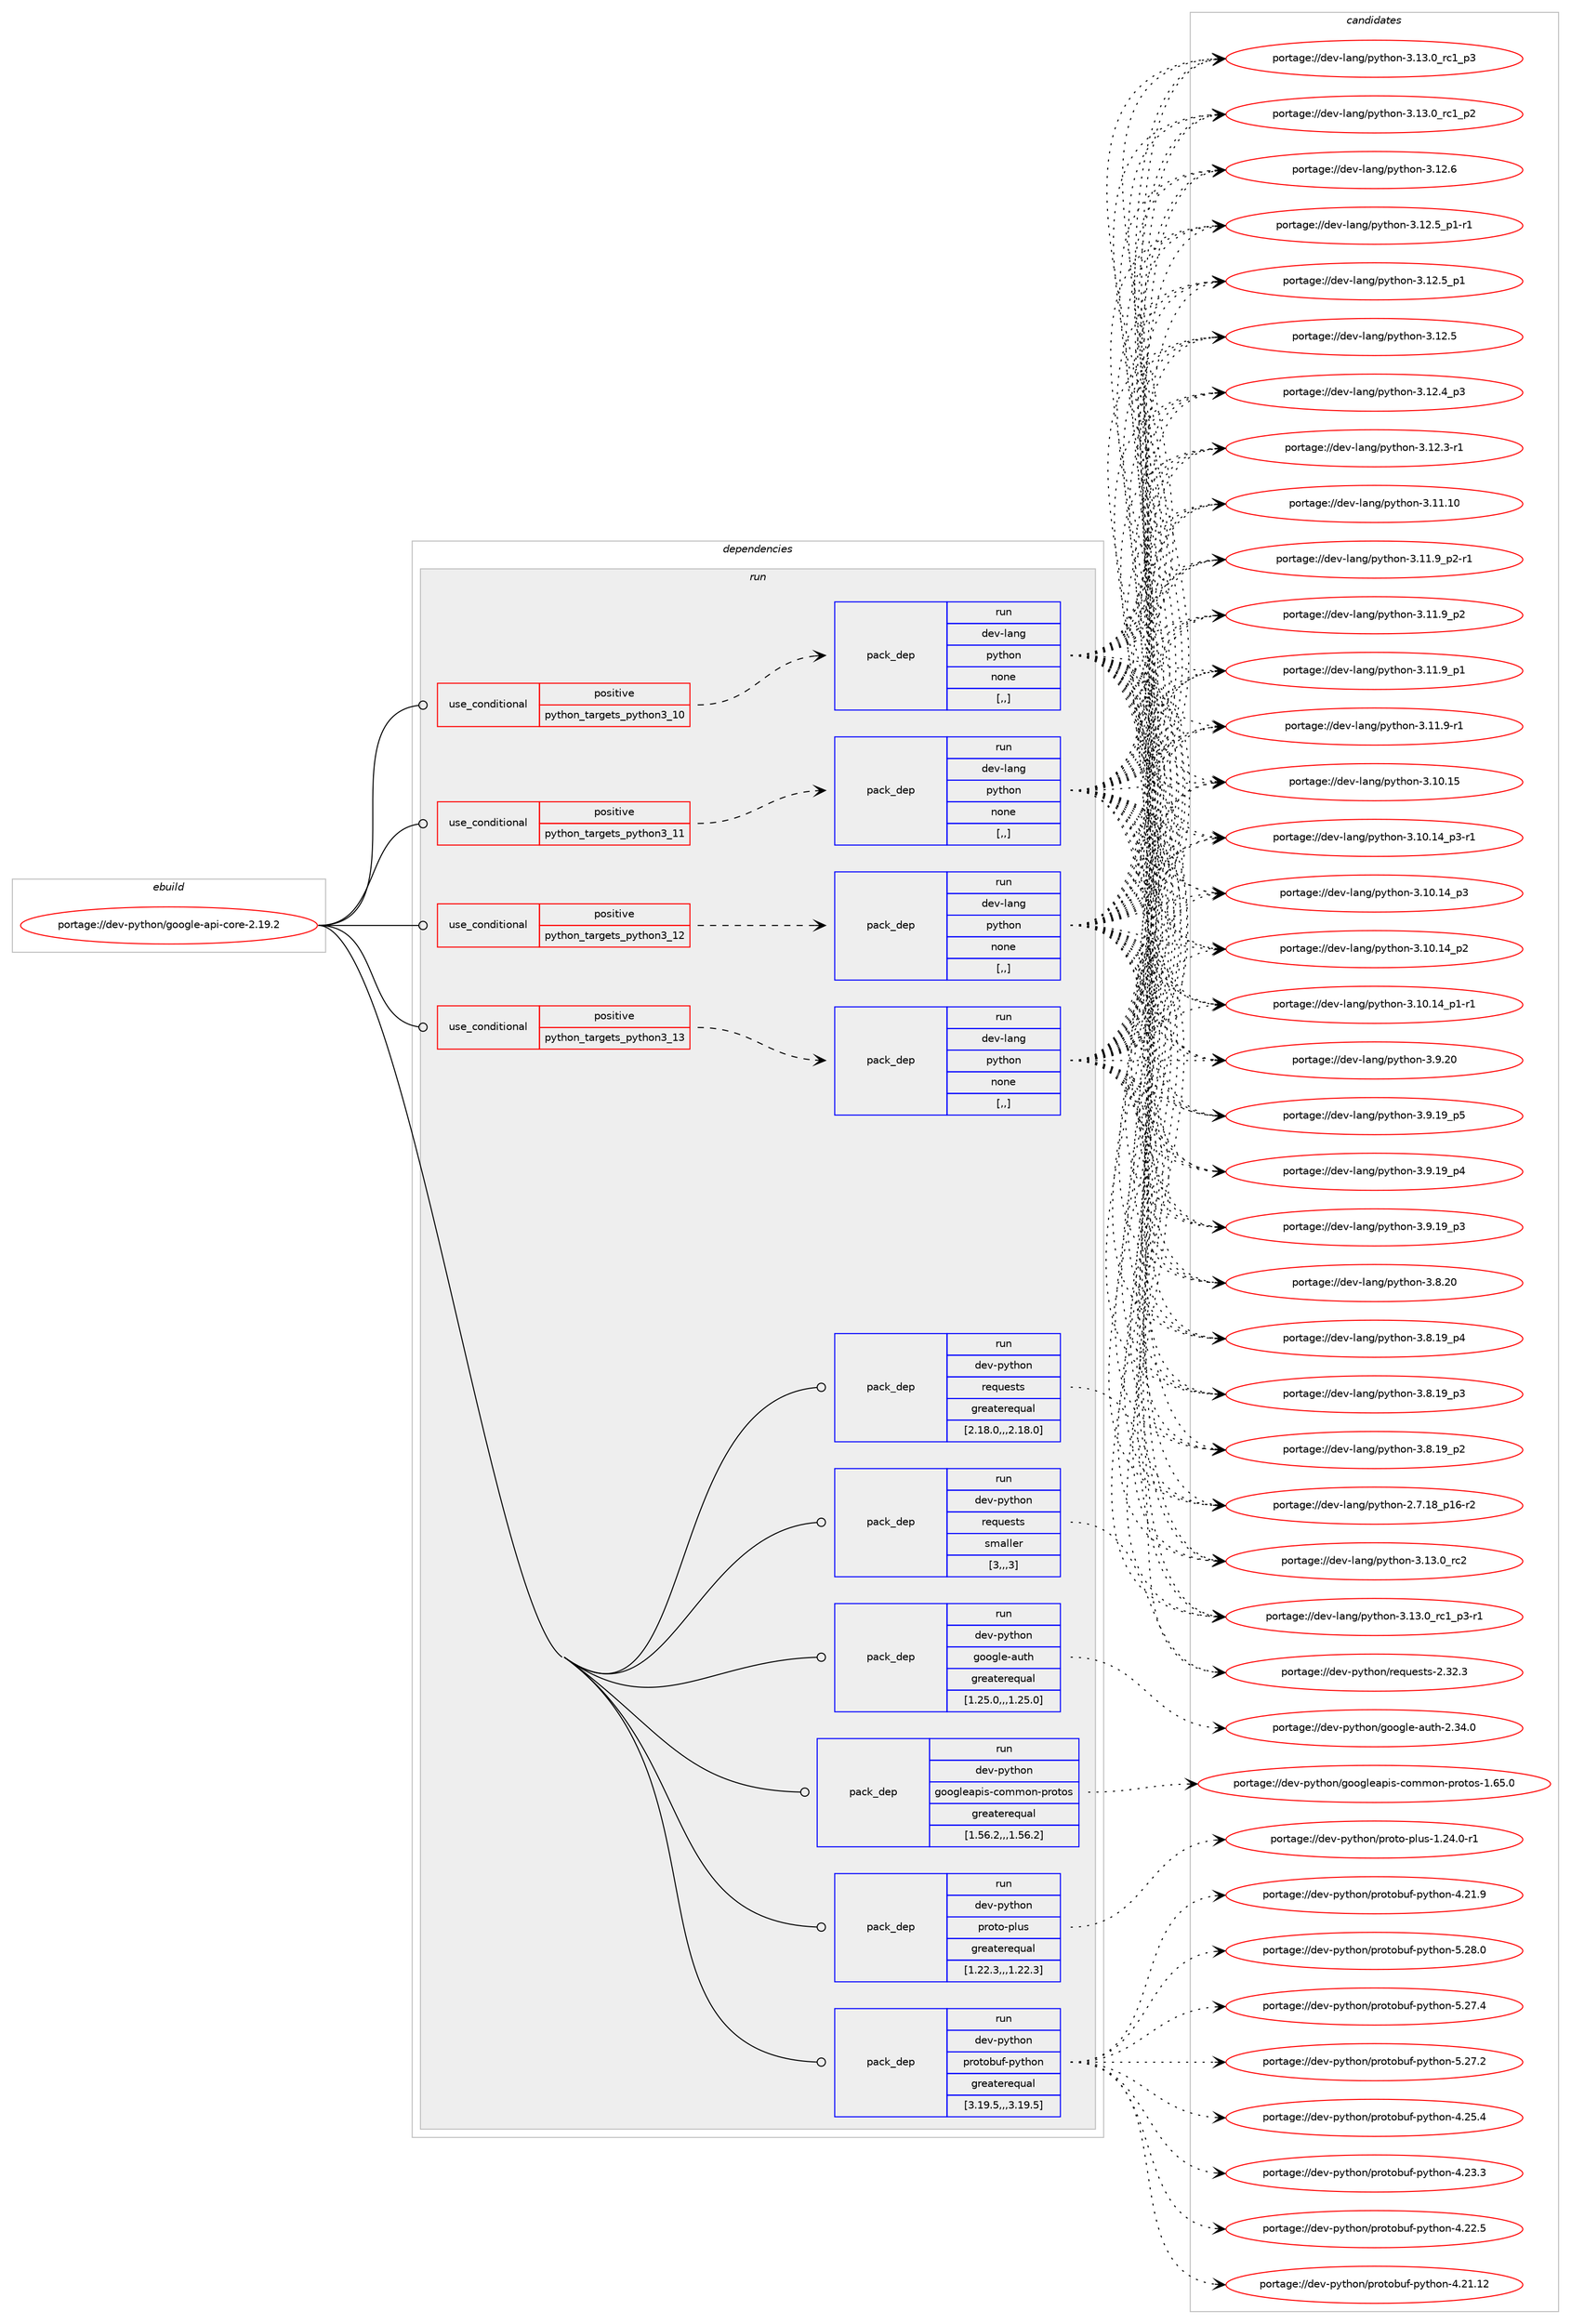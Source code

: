 digraph prolog {

# *************
# Graph options
# *************

newrank=true;
concentrate=true;
compound=true;
graph [rankdir=LR,fontname=Helvetica,fontsize=10,ranksep=1.5];#, ranksep=2.5, nodesep=0.2];
edge  [arrowhead=vee];
node  [fontname=Helvetica,fontsize=10];

# **********
# The ebuild
# **********

subgraph cluster_leftcol {
color=gray;
label=<<i>ebuild</i>>;
id [label="portage://dev-python/google-api-core-2.19.2", color=red, width=4, href="../dev-python/google-api-core-2.19.2.svg"];
}

# ****************
# The dependencies
# ****************

subgraph cluster_midcol {
color=gray;
label=<<i>dependencies</i>>;
subgraph cluster_compile {
fillcolor="#eeeeee";
style=filled;
label=<<i>compile</i>>;
}
subgraph cluster_compileandrun {
fillcolor="#eeeeee";
style=filled;
label=<<i>compile and run</i>>;
}
subgraph cluster_run {
fillcolor="#eeeeee";
style=filled;
label=<<i>run</i>>;
subgraph cond163414 {
dependency641419 [label=<<TABLE BORDER="0" CELLBORDER="1" CELLSPACING="0" CELLPADDING="4"><TR><TD ROWSPAN="3" CELLPADDING="10">use_conditional</TD></TR><TR><TD>positive</TD></TR><TR><TD>python_targets_python3_10</TD></TR></TABLE>>, shape=none, color=red];
subgraph pack473186 {
dependency641420 [label=<<TABLE BORDER="0" CELLBORDER="1" CELLSPACING="0" CELLPADDING="4" WIDTH="220"><TR><TD ROWSPAN="6" CELLPADDING="30">pack_dep</TD></TR><TR><TD WIDTH="110">run</TD></TR><TR><TD>dev-lang</TD></TR><TR><TD>python</TD></TR><TR><TD>none</TD></TR><TR><TD>[,,]</TD></TR></TABLE>>, shape=none, color=blue];
}
dependency641419:e -> dependency641420:w [weight=20,style="dashed",arrowhead="vee"];
}
id:e -> dependency641419:w [weight=20,style="solid",arrowhead="odot"];
subgraph cond163415 {
dependency641421 [label=<<TABLE BORDER="0" CELLBORDER="1" CELLSPACING="0" CELLPADDING="4"><TR><TD ROWSPAN="3" CELLPADDING="10">use_conditional</TD></TR><TR><TD>positive</TD></TR><TR><TD>python_targets_python3_11</TD></TR></TABLE>>, shape=none, color=red];
subgraph pack473187 {
dependency641422 [label=<<TABLE BORDER="0" CELLBORDER="1" CELLSPACING="0" CELLPADDING="4" WIDTH="220"><TR><TD ROWSPAN="6" CELLPADDING="30">pack_dep</TD></TR><TR><TD WIDTH="110">run</TD></TR><TR><TD>dev-lang</TD></TR><TR><TD>python</TD></TR><TR><TD>none</TD></TR><TR><TD>[,,]</TD></TR></TABLE>>, shape=none, color=blue];
}
dependency641421:e -> dependency641422:w [weight=20,style="dashed",arrowhead="vee"];
}
id:e -> dependency641421:w [weight=20,style="solid",arrowhead="odot"];
subgraph cond163416 {
dependency641423 [label=<<TABLE BORDER="0" CELLBORDER="1" CELLSPACING="0" CELLPADDING="4"><TR><TD ROWSPAN="3" CELLPADDING="10">use_conditional</TD></TR><TR><TD>positive</TD></TR><TR><TD>python_targets_python3_12</TD></TR></TABLE>>, shape=none, color=red];
subgraph pack473188 {
dependency641424 [label=<<TABLE BORDER="0" CELLBORDER="1" CELLSPACING="0" CELLPADDING="4" WIDTH="220"><TR><TD ROWSPAN="6" CELLPADDING="30">pack_dep</TD></TR><TR><TD WIDTH="110">run</TD></TR><TR><TD>dev-lang</TD></TR><TR><TD>python</TD></TR><TR><TD>none</TD></TR><TR><TD>[,,]</TD></TR></TABLE>>, shape=none, color=blue];
}
dependency641423:e -> dependency641424:w [weight=20,style="dashed",arrowhead="vee"];
}
id:e -> dependency641423:w [weight=20,style="solid",arrowhead="odot"];
subgraph cond163417 {
dependency641425 [label=<<TABLE BORDER="0" CELLBORDER="1" CELLSPACING="0" CELLPADDING="4"><TR><TD ROWSPAN="3" CELLPADDING="10">use_conditional</TD></TR><TR><TD>positive</TD></TR><TR><TD>python_targets_python3_13</TD></TR></TABLE>>, shape=none, color=red];
subgraph pack473189 {
dependency641426 [label=<<TABLE BORDER="0" CELLBORDER="1" CELLSPACING="0" CELLPADDING="4" WIDTH="220"><TR><TD ROWSPAN="6" CELLPADDING="30">pack_dep</TD></TR><TR><TD WIDTH="110">run</TD></TR><TR><TD>dev-lang</TD></TR><TR><TD>python</TD></TR><TR><TD>none</TD></TR><TR><TD>[,,]</TD></TR></TABLE>>, shape=none, color=blue];
}
dependency641425:e -> dependency641426:w [weight=20,style="dashed",arrowhead="vee"];
}
id:e -> dependency641425:w [weight=20,style="solid",arrowhead="odot"];
subgraph pack473190 {
dependency641427 [label=<<TABLE BORDER="0" CELLBORDER="1" CELLSPACING="0" CELLPADDING="4" WIDTH="220"><TR><TD ROWSPAN="6" CELLPADDING="30">pack_dep</TD></TR><TR><TD WIDTH="110">run</TD></TR><TR><TD>dev-python</TD></TR><TR><TD>google-auth</TD></TR><TR><TD>greaterequal</TD></TR><TR><TD>[1.25.0,,,1.25.0]</TD></TR></TABLE>>, shape=none, color=blue];
}
id:e -> dependency641427:w [weight=20,style="solid",arrowhead="odot"];
subgraph pack473191 {
dependency641428 [label=<<TABLE BORDER="0" CELLBORDER="1" CELLSPACING="0" CELLPADDING="4" WIDTH="220"><TR><TD ROWSPAN="6" CELLPADDING="30">pack_dep</TD></TR><TR><TD WIDTH="110">run</TD></TR><TR><TD>dev-python</TD></TR><TR><TD>googleapis-common-protos</TD></TR><TR><TD>greaterequal</TD></TR><TR><TD>[1.56.2,,,1.56.2]</TD></TR></TABLE>>, shape=none, color=blue];
}
id:e -> dependency641428:w [weight=20,style="solid",arrowhead="odot"];
subgraph pack473192 {
dependency641429 [label=<<TABLE BORDER="0" CELLBORDER="1" CELLSPACING="0" CELLPADDING="4" WIDTH="220"><TR><TD ROWSPAN="6" CELLPADDING="30">pack_dep</TD></TR><TR><TD WIDTH="110">run</TD></TR><TR><TD>dev-python</TD></TR><TR><TD>proto-plus</TD></TR><TR><TD>greaterequal</TD></TR><TR><TD>[1.22.3,,,1.22.3]</TD></TR></TABLE>>, shape=none, color=blue];
}
id:e -> dependency641429:w [weight=20,style="solid",arrowhead="odot"];
subgraph pack473193 {
dependency641430 [label=<<TABLE BORDER="0" CELLBORDER="1" CELLSPACING="0" CELLPADDING="4" WIDTH="220"><TR><TD ROWSPAN="6" CELLPADDING="30">pack_dep</TD></TR><TR><TD WIDTH="110">run</TD></TR><TR><TD>dev-python</TD></TR><TR><TD>protobuf-python</TD></TR><TR><TD>greaterequal</TD></TR><TR><TD>[3.19.5,,,3.19.5]</TD></TR></TABLE>>, shape=none, color=blue];
}
id:e -> dependency641430:w [weight=20,style="solid",arrowhead="odot"];
subgraph pack473194 {
dependency641431 [label=<<TABLE BORDER="0" CELLBORDER="1" CELLSPACING="0" CELLPADDING="4" WIDTH="220"><TR><TD ROWSPAN="6" CELLPADDING="30">pack_dep</TD></TR><TR><TD WIDTH="110">run</TD></TR><TR><TD>dev-python</TD></TR><TR><TD>requests</TD></TR><TR><TD>greaterequal</TD></TR><TR><TD>[2.18.0,,,2.18.0]</TD></TR></TABLE>>, shape=none, color=blue];
}
id:e -> dependency641431:w [weight=20,style="solid",arrowhead="odot"];
subgraph pack473195 {
dependency641432 [label=<<TABLE BORDER="0" CELLBORDER="1" CELLSPACING="0" CELLPADDING="4" WIDTH="220"><TR><TD ROWSPAN="6" CELLPADDING="30">pack_dep</TD></TR><TR><TD WIDTH="110">run</TD></TR><TR><TD>dev-python</TD></TR><TR><TD>requests</TD></TR><TR><TD>smaller</TD></TR><TR><TD>[3,,,3]</TD></TR></TABLE>>, shape=none, color=blue];
}
id:e -> dependency641432:w [weight=20,style="solid",arrowhead="odot"];
}
}

# **************
# The candidates
# **************

subgraph cluster_choices {
rank=same;
color=gray;
label=<<i>candidates</i>>;

subgraph choice473186 {
color=black;
nodesep=1;
choice10010111845108971101034711212111610411111045514649514648951149950 [label="portage://dev-lang/python-3.13.0_rc2", color=red, width=4,href="../dev-lang/python-3.13.0_rc2.svg"];
choice1001011184510897110103471121211161041111104551464951464895114994995112514511449 [label="portage://dev-lang/python-3.13.0_rc1_p3-r1", color=red, width=4,href="../dev-lang/python-3.13.0_rc1_p3-r1.svg"];
choice100101118451089711010347112121116104111110455146495146489511499499511251 [label="portage://dev-lang/python-3.13.0_rc1_p3", color=red, width=4,href="../dev-lang/python-3.13.0_rc1_p3.svg"];
choice100101118451089711010347112121116104111110455146495146489511499499511250 [label="portage://dev-lang/python-3.13.0_rc1_p2", color=red, width=4,href="../dev-lang/python-3.13.0_rc1_p2.svg"];
choice10010111845108971101034711212111610411111045514649504654 [label="portage://dev-lang/python-3.12.6", color=red, width=4,href="../dev-lang/python-3.12.6.svg"];
choice1001011184510897110103471121211161041111104551464950465395112494511449 [label="portage://dev-lang/python-3.12.5_p1-r1", color=red, width=4,href="../dev-lang/python-3.12.5_p1-r1.svg"];
choice100101118451089711010347112121116104111110455146495046539511249 [label="portage://dev-lang/python-3.12.5_p1", color=red, width=4,href="../dev-lang/python-3.12.5_p1.svg"];
choice10010111845108971101034711212111610411111045514649504653 [label="portage://dev-lang/python-3.12.5", color=red, width=4,href="../dev-lang/python-3.12.5.svg"];
choice100101118451089711010347112121116104111110455146495046529511251 [label="portage://dev-lang/python-3.12.4_p3", color=red, width=4,href="../dev-lang/python-3.12.4_p3.svg"];
choice100101118451089711010347112121116104111110455146495046514511449 [label="portage://dev-lang/python-3.12.3-r1", color=red, width=4,href="../dev-lang/python-3.12.3-r1.svg"];
choice1001011184510897110103471121211161041111104551464949464948 [label="portage://dev-lang/python-3.11.10", color=red, width=4,href="../dev-lang/python-3.11.10.svg"];
choice1001011184510897110103471121211161041111104551464949465795112504511449 [label="portage://dev-lang/python-3.11.9_p2-r1", color=red, width=4,href="../dev-lang/python-3.11.9_p2-r1.svg"];
choice100101118451089711010347112121116104111110455146494946579511250 [label="portage://dev-lang/python-3.11.9_p2", color=red, width=4,href="../dev-lang/python-3.11.9_p2.svg"];
choice100101118451089711010347112121116104111110455146494946579511249 [label="portage://dev-lang/python-3.11.9_p1", color=red, width=4,href="../dev-lang/python-3.11.9_p1.svg"];
choice100101118451089711010347112121116104111110455146494946574511449 [label="portage://dev-lang/python-3.11.9-r1", color=red, width=4,href="../dev-lang/python-3.11.9-r1.svg"];
choice1001011184510897110103471121211161041111104551464948464953 [label="portage://dev-lang/python-3.10.15", color=red, width=4,href="../dev-lang/python-3.10.15.svg"];
choice100101118451089711010347112121116104111110455146494846495295112514511449 [label="portage://dev-lang/python-3.10.14_p3-r1", color=red, width=4,href="../dev-lang/python-3.10.14_p3-r1.svg"];
choice10010111845108971101034711212111610411111045514649484649529511251 [label="portage://dev-lang/python-3.10.14_p3", color=red, width=4,href="../dev-lang/python-3.10.14_p3.svg"];
choice10010111845108971101034711212111610411111045514649484649529511250 [label="portage://dev-lang/python-3.10.14_p2", color=red, width=4,href="../dev-lang/python-3.10.14_p2.svg"];
choice100101118451089711010347112121116104111110455146494846495295112494511449 [label="portage://dev-lang/python-3.10.14_p1-r1", color=red, width=4,href="../dev-lang/python-3.10.14_p1-r1.svg"];
choice10010111845108971101034711212111610411111045514657465048 [label="portage://dev-lang/python-3.9.20", color=red, width=4,href="../dev-lang/python-3.9.20.svg"];
choice100101118451089711010347112121116104111110455146574649579511253 [label="portage://dev-lang/python-3.9.19_p5", color=red, width=4,href="../dev-lang/python-3.9.19_p5.svg"];
choice100101118451089711010347112121116104111110455146574649579511252 [label="portage://dev-lang/python-3.9.19_p4", color=red, width=4,href="../dev-lang/python-3.9.19_p4.svg"];
choice100101118451089711010347112121116104111110455146574649579511251 [label="portage://dev-lang/python-3.9.19_p3", color=red, width=4,href="../dev-lang/python-3.9.19_p3.svg"];
choice10010111845108971101034711212111610411111045514656465048 [label="portage://dev-lang/python-3.8.20", color=red, width=4,href="../dev-lang/python-3.8.20.svg"];
choice100101118451089711010347112121116104111110455146564649579511252 [label="portage://dev-lang/python-3.8.19_p4", color=red, width=4,href="../dev-lang/python-3.8.19_p4.svg"];
choice100101118451089711010347112121116104111110455146564649579511251 [label="portage://dev-lang/python-3.8.19_p3", color=red, width=4,href="../dev-lang/python-3.8.19_p3.svg"];
choice100101118451089711010347112121116104111110455146564649579511250 [label="portage://dev-lang/python-3.8.19_p2", color=red, width=4,href="../dev-lang/python-3.8.19_p2.svg"];
choice100101118451089711010347112121116104111110455046554649569511249544511450 [label="portage://dev-lang/python-2.7.18_p16-r2", color=red, width=4,href="../dev-lang/python-2.7.18_p16-r2.svg"];
dependency641420:e -> choice10010111845108971101034711212111610411111045514649514648951149950:w [style=dotted,weight="100"];
dependency641420:e -> choice1001011184510897110103471121211161041111104551464951464895114994995112514511449:w [style=dotted,weight="100"];
dependency641420:e -> choice100101118451089711010347112121116104111110455146495146489511499499511251:w [style=dotted,weight="100"];
dependency641420:e -> choice100101118451089711010347112121116104111110455146495146489511499499511250:w [style=dotted,weight="100"];
dependency641420:e -> choice10010111845108971101034711212111610411111045514649504654:w [style=dotted,weight="100"];
dependency641420:e -> choice1001011184510897110103471121211161041111104551464950465395112494511449:w [style=dotted,weight="100"];
dependency641420:e -> choice100101118451089711010347112121116104111110455146495046539511249:w [style=dotted,weight="100"];
dependency641420:e -> choice10010111845108971101034711212111610411111045514649504653:w [style=dotted,weight="100"];
dependency641420:e -> choice100101118451089711010347112121116104111110455146495046529511251:w [style=dotted,weight="100"];
dependency641420:e -> choice100101118451089711010347112121116104111110455146495046514511449:w [style=dotted,weight="100"];
dependency641420:e -> choice1001011184510897110103471121211161041111104551464949464948:w [style=dotted,weight="100"];
dependency641420:e -> choice1001011184510897110103471121211161041111104551464949465795112504511449:w [style=dotted,weight="100"];
dependency641420:e -> choice100101118451089711010347112121116104111110455146494946579511250:w [style=dotted,weight="100"];
dependency641420:e -> choice100101118451089711010347112121116104111110455146494946579511249:w [style=dotted,weight="100"];
dependency641420:e -> choice100101118451089711010347112121116104111110455146494946574511449:w [style=dotted,weight="100"];
dependency641420:e -> choice1001011184510897110103471121211161041111104551464948464953:w [style=dotted,weight="100"];
dependency641420:e -> choice100101118451089711010347112121116104111110455146494846495295112514511449:w [style=dotted,weight="100"];
dependency641420:e -> choice10010111845108971101034711212111610411111045514649484649529511251:w [style=dotted,weight="100"];
dependency641420:e -> choice10010111845108971101034711212111610411111045514649484649529511250:w [style=dotted,weight="100"];
dependency641420:e -> choice100101118451089711010347112121116104111110455146494846495295112494511449:w [style=dotted,weight="100"];
dependency641420:e -> choice10010111845108971101034711212111610411111045514657465048:w [style=dotted,weight="100"];
dependency641420:e -> choice100101118451089711010347112121116104111110455146574649579511253:w [style=dotted,weight="100"];
dependency641420:e -> choice100101118451089711010347112121116104111110455146574649579511252:w [style=dotted,weight="100"];
dependency641420:e -> choice100101118451089711010347112121116104111110455146574649579511251:w [style=dotted,weight="100"];
dependency641420:e -> choice10010111845108971101034711212111610411111045514656465048:w [style=dotted,weight="100"];
dependency641420:e -> choice100101118451089711010347112121116104111110455146564649579511252:w [style=dotted,weight="100"];
dependency641420:e -> choice100101118451089711010347112121116104111110455146564649579511251:w [style=dotted,weight="100"];
dependency641420:e -> choice100101118451089711010347112121116104111110455146564649579511250:w [style=dotted,weight="100"];
dependency641420:e -> choice100101118451089711010347112121116104111110455046554649569511249544511450:w [style=dotted,weight="100"];
}
subgraph choice473187 {
color=black;
nodesep=1;
choice10010111845108971101034711212111610411111045514649514648951149950 [label="portage://dev-lang/python-3.13.0_rc2", color=red, width=4,href="../dev-lang/python-3.13.0_rc2.svg"];
choice1001011184510897110103471121211161041111104551464951464895114994995112514511449 [label="portage://dev-lang/python-3.13.0_rc1_p3-r1", color=red, width=4,href="../dev-lang/python-3.13.0_rc1_p3-r1.svg"];
choice100101118451089711010347112121116104111110455146495146489511499499511251 [label="portage://dev-lang/python-3.13.0_rc1_p3", color=red, width=4,href="../dev-lang/python-3.13.0_rc1_p3.svg"];
choice100101118451089711010347112121116104111110455146495146489511499499511250 [label="portage://dev-lang/python-3.13.0_rc1_p2", color=red, width=4,href="../dev-lang/python-3.13.0_rc1_p2.svg"];
choice10010111845108971101034711212111610411111045514649504654 [label="portage://dev-lang/python-3.12.6", color=red, width=4,href="../dev-lang/python-3.12.6.svg"];
choice1001011184510897110103471121211161041111104551464950465395112494511449 [label="portage://dev-lang/python-3.12.5_p1-r1", color=red, width=4,href="../dev-lang/python-3.12.5_p1-r1.svg"];
choice100101118451089711010347112121116104111110455146495046539511249 [label="portage://dev-lang/python-3.12.5_p1", color=red, width=4,href="../dev-lang/python-3.12.5_p1.svg"];
choice10010111845108971101034711212111610411111045514649504653 [label="portage://dev-lang/python-3.12.5", color=red, width=4,href="../dev-lang/python-3.12.5.svg"];
choice100101118451089711010347112121116104111110455146495046529511251 [label="portage://dev-lang/python-3.12.4_p3", color=red, width=4,href="../dev-lang/python-3.12.4_p3.svg"];
choice100101118451089711010347112121116104111110455146495046514511449 [label="portage://dev-lang/python-3.12.3-r1", color=red, width=4,href="../dev-lang/python-3.12.3-r1.svg"];
choice1001011184510897110103471121211161041111104551464949464948 [label="portage://dev-lang/python-3.11.10", color=red, width=4,href="../dev-lang/python-3.11.10.svg"];
choice1001011184510897110103471121211161041111104551464949465795112504511449 [label="portage://dev-lang/python-3.11.9_p2-r1", color=red, width=4,href="../dev-lang/python-3.11.9_p2-r1.svg"];
choice100101118451089711010347112121116104111110455146494946579511250 [label="portage://dev-lang/python-3.11.9_p2", color=red, width=4,href="../dev-lang/python-3.11.9_p2.svg"];
choice100101118451089711010347112121116104111110455146494946579511249 [label="portage://dev-lang/python-3.11.9_p1", color=red, width=4,href="../dev-lang/python-3.11.9_p1.svg"];
choice100101118451089711010347112121116104111110455146494946574511449 [label="portage://dev-lang/python-3.11.9-r1", color=red, width=4,href="../dev-lang/python-3.11.9-r1.svg"];
choice1001011184510897110103471121211161041111104551464948464953 [label="portage://dev-lang/python-3.10.15", color=red, width=4,href="../dev-lang/python-3.10.15.svg"];
choice100101118451089711010347112121116104111110455146494846495295112514511449 [label="portage://dev-lang/python-3.10.14_p3-r1", color=red, width=4,href="../dev-lang/python-3.10.14_p3-r1.svg"];
choice10010111845108971101034711212111610411111045514649484649529511251 [label="portage://dev-lang/python-3.10.14_p3", color=red, width=4,href="../dev-lang/python-3.10.14_p3.svg"];
choice10010111845108971101034711212111610411111045514649484649529511250 [label="portage://dev-lang/python-3.10.14_p2", color=red, width=4,href="../dev-lang/python-3.10.14_p2.svg"];
choice100101118451089711010347112121116104111110455146494846495295112494511449 [label="portage://dev-lang/python-3.10.14_p1-r1", color=red, width=4,href="../dev-lang/python-3.10.14_p1-r1.svg"];
choice10010111845108971101034711212111610411111045514657465048 [label="portage://dev-lang/python-3.9.20", color=red, width=4,href="../dev-lang/python-3.9.20.svg"];
choice100101118451089711010347112121116104111110455146574649579511253 [label="portage://dev-lang/python-3.9.19_p5", color=red, width=4,href="../dev-lang/python-3.9.19_p5.svg"];
choice100101118451089711010347112121116104111110455146574649579511252 [label="portage://dev-lang/python-3.9.19_p4", color=red, width=4,href="../dev-lang/python-3.9.19_p4.svg"];
choice100101118451089711010347112121116104111110455146574649579511251 [label="portage://dev-lang/python-3.9.19_p3", color=red, width=4,href="../dev-lang/python-3.9.19_p3.svg"];
choice10010111845108971101034711212111610411111045514656465048 [label="portage://dev-lang/python-3.8.20", color=red, width=4,href="../dev-lang/python-3.8.20.svg"];
choice100101118451089711010347112121116104111110455146564649579511252 [label="portage://dev-lang/python-3.8.19_p4", color=red, width=4,href="../dev-lang/python-3.8.19_p4.svg"];
choice100101118451089711010347112121116104111110455146564649579511251 [label="portage://dev-lang/python-3.8.19_p3", color=red, width=4,href="../dev-lang/python-3.8.19_p3.svg"];
choice100101118451089711010347112121116104111110455146564649579511250 [label="portage://dev-lang/python-3.8.19_p2", color=red, width=4,href="../dev-lang/python-3.8.19_p2.svg"];
choice100101118451089711010347112121116104111110455046554649569511249544511450 [label="portage://dev-lang/python-2.7.18_p16-r2", color=red, width=4,href="../dev-lang/python-2.7.18_p16-r2.svg"];
dependency641422:e -> choice10010111845108971101034711212111610411111045514649514648951149950:w [style=dotted,weight="100"];
dependency641422:e -> choice1001011184510897110103471121211161041111104551464951464895114994995112514511449:w [style=dotted,weight="100"];
dependency641422:e -> choice100101118451089711010347112121116104111110455146495146489511499499511251:w [style=dotted,weight="100"];
dependency641422:e -> choice100101118451089711010347112121116104111110455146495146489511499499511250:w [style=dotted,weight="100"];
dependency641422:e -> choice10010111845108971101034711212111610411111045514649504654:w [style=dotted,weight="100"];
dependency641422:e -> choice1001011184510897110103471121211161041111104551464950465395112494511449:w [style=dotted,weight="100"];
dependency641422:e -> choice100101118451089711010347112121116104111110455146495046539511249:w [style=dotted,weight="100"];
dependency641422:e -> choice10010111845108971101034711212111610411111045514649504653:w [style=dotted,weight="100"];
dependency641422:e -> choice100101118451089711010347112121116104111110455146495046529511251:w [style=dotted,weight="100"];
dependency641422:e -> choice100101118451089711010347112121116104111110455146495046514511449:w [style=dotted,weight="100"];
dependency641422:e -> choice1001011184510897110103471121211161041111104551464949464948:w [style=dotted,weight="100"];
dependency641422:e -> choice1001011184510897110103471121211161041111104551464949465795112504511449:w [style=dotted,weight="100"];
dependency641422:e -> choice100101118451089711010347112121116104111110455146494946579511250:w [style=dotted,weight="100"];
dependency641422:e -> choice100101118451089711010347112121116104111110455146494946579511249:w [style=dotted,weight="100"];
dependency641422:e -> choice100101118451089711010347112121116104111110455146494946574511449:w [style=dotted,weight="100"];
dependency641422:e -> choice1001011184510897110103471121211161041111104551464948464953:w [style=dotted,weight="100"];
dependency641422:e -> choice100101118451089711010347112121116104111110455146494846495295112514511449:w [style=dotted,weight="100"];
dependency641422:e -> choice10010111845108971101034711212111610411111045514649484649529511251:w [style=dotted,weight="100"];
dependency641422:e -> choice10010111845108971101034711212111610411111045514649484649529511250:w [style=dotted,weight="100"];
dependency641422:e -> choice100101118451089711010347112121116104111110455146494846495295112494511449:w [style=dotted,weight="100"];
dependency641422:e -> choice10010111845108971101034711212111610411111045514657465048:w [style=dotted,weight="100"];
dependency641422:e -> choice100101118451089711010347112121116104111110455146574649579511253:w [style=dotted,weight="100"];
dependency641422:e -> choice100101118451089711010347112121116104111110455146574649579511252:w [style=dotted,weight="100"];
dependency641422:e -> choice100101118451089711010347112121116104111110455146574649579511251:w [style=dotted,weight="100"];
dependency641422:e -> choice10010111845108971101034711212111610411111045514656465048:w [style=dotted,weight="100"];
dependency641422:e -> choice100101118451089711010347112121116104111110455146564649579511252:w [style=dotted,weight="100"];
dependency641422:e -> choice100101118451089711010347112121116104111110455146564649579511251:w [style=dotted,weight="100"];
dependency641422:e -> choice100101118451089711010347112121116104111110455146564649579511250:w [style=dotted,weight="100"];
dependency641422:e -> choice100101118451089711010347112121116104111110455046554649569511249544511450:w [style=dotted,weight="100"];
}
subgraph choice473188 {
color=black;
nodesep=1;
choice10010111845108971101034711212111610411111045514649514648951149950 [label="portage://dev-lang/python-3.13.0_rc2", color=red, width=4,href="../dev-lang/python-3.13.0_rc2.svg"];
choice1001011184510897110103471121211161041111104551464951464895114994995112514511449 [label="portage://dev-lang/python-3.13.0_rc1_p3-r1", color=red, width=4,href="../dev-lang/python-3.13.0_rc1_p3-r1.svg"];
choice100101118451089711010347112121116104111110455146495146489511499499511251 [label="portage://dev-lang/python-3.13.0_rc1_p3", color=red, width=4,href="../dev-lang/python-3.13.0_rc1_p3.svg"];
choice100101118451089711010347112121116104111110455146495146489511499499511250 [label="portage://dev-lang/python-3.13.0_rc1_p2", color=red, width=4,href="../dev-lang/python-3.13.0_rc1_p2.svg"];
choice10010111845108971101034711212111610411111045514649504654 [label="portage://dev-lang/python-3.12.6", color=red, width=4,href="../dev-lang/python-3.12.6.svg"];
choice1001011184510897110103471121211161041111104551464950465395112494511449 [label="portage://dev-lang/python-3.12.5_p1-r1", color=red, width=4,href="../dev-lang/python-3.12.5_p1-r1.svg"];
choice100101118451089711010347112121116104111110455146495046539511249 [label="portage://dev-lang/python-3.12.5_p1", color=red, width=4,href="../dev-lang/python-3.12.5_p1.svg"];
choice10010111845108971101034711212111610411111045514649504653 [label="portage://dev-lang/python-3.12.5", color=red, width=4,href="../dev-lang/python-3.12.5.svg"];
choice100101118451089711010347112121116104111110455146495046529511251 [label="portage://dev-lang/python-3.12.4_p3", color=red, width=4,href="../dev-lang/python-3.12.4_p3.svg"];
choice100101118451089711010347112121116104111110455146495046514511449 [label="portage://dev-lang/python-3.12.3-r1", color=red, width=4,href="../dev-lang/python-3.12.3-r1.svg"];
choice1001011184510897110103471121211161041111104551464949464948 [label="portage://dev-lang/python-3.11.10", color=red, width=4,href="../dev-lang/python-3.11.10.svg"];
choice1001011184510897110103471121211161041111104551464949465795112504511449 [label="portage://dev-lang/python-3.11.9_p2-r1", color=red, width=4,href="../dev-lang/python-3.11.9_p2-r1.svg"];
choice100101118451089711010347112121116104111110455146494946579511250 [label="portage://dev-lang/python-3.11.9_p2", color=red, width=4,href="../dev-lang/python-3.11.9_p2.svg"];
choice100101118451089711010347112121116104111110455146494946579511249 [label="portage://dev-lang/python-3.11.9_p1", color=red, width=4,href="../dev-lang/python-3.11.9_p1.svg"];
choice100101118451089711010347112121116104111110455146494946574511449 [label="portage://dev-lang/python-3.11.9-r1", color=red, width=4,href="../dev-lang/python-3.11.9-r1.svg"];
choice1001011184510897110103471121211161041111104551464948464953 [label="portage://dev-lang/python-3.10.15", color=red, width=4,href="../dev-lang/python-3.10.15.svg"];
choice100101118451089711010347112121116104111110455146494846495295112514511449 [label="portage://dev-lang/python-3.10.14_p3-r1", color=red, width=4,href="../dev-lang/python-3.10.14_p3-r1.svg"];
choice10010111845108971101034711212111610411111045514649484649529511251 [label="portage://dev-lang/python-3.10.14_p3", color=red, width=4,href="../dev-lang/python-3.10.14_p3.svg"];
choice10010111845108971101034711212111610411111045514649484649529511250 [label="portage://dev-lang/python-3.10.14_p2", color=red, width=4,href="../dev-lang/python-3.10.14_p2.svg"];
choice100101118451089711010347112121116104111110455146494846495295112494511449 [label="portage://dev-lang/python-3.10.14_p1-r1", color=red, width=4,href="../dev-lang/python-3.10.14_p1-r1.svg"];
choice10010111845108971101034711212111610411111045514657465048 [label="portage://dev-lang/python-3.9.20", color=red, width=4,href="../dev-lang/python-3.9.20.svg"];
choice100101118451089711010347112121116104111110455146574649579511253 [label="portage://dev-lang/python-3.9.19_p5", color=red, width=4,href="../dev-lang/python-3.9.19_p5.svg"];
choice100101118451089711010347112121116104111110455146574649579511252 [label="portage://dev-lang/python-3.9.19_p4", color=red, width=4,href="../dev-lang/python-3.9.19_p4.svg"];
choice100101118451089711010347112121116104111110455146574649579511251 [label="portage://dev-lang/python-3.9.19_p3", color=red, width=4,href="../dev-lang/python-3.9.19_p3.svg"];
choice10010111845108971101034711212111610411111045514656465048 [label="portage://dev-lang/python-3.8.20", color=red, width=4,href="../dev-lang/python-3.8.20.svg"];
choice100101118451089711010347112121116104111110455146564649579511252 [label="portage://dev-lang/python-3.8.19_p4", color=red, width=4,href="../dev-lang/python-3.8.19_p4.svg"];
choice100101118451089711010347112121116104111110455146564649579511251 [label="portage://dev-lang/python-3.8.19_p3", color=red, width=4,href="../dev-lang/python-3.8.19_p3.svg"];
choice100101118451089711010347112121116104111110455146564649579511250 [label="portage://dev-lang/python-3.8.19_p2", color=red, width=4,href="../dev-lang/python-3.8.19_p2.svg"];
choice100101118451089711010347112121116104111110455046554649569511249544511450 [label="portage://dev-lang/python-2.7.18_p16-r2", color=red, width=4,href="../dev-lang/python-2.7.18_p16-r2.svg"];
dependency641424:e -> choice10010111845108971101034711212111610411111045514649514648951149950:w [style=dotted,weight="100"];
dependency641424:e -> choice1001011184510897110103471121211161041111104551464951464895114994995112514511449:w [style=dotted,weight="100"];
dependency641424:e -> choice100101118451089711010347112121116104111110455146495146489511499499511251:w [style=dotted,weight="100"];
dependency641424:e -> choice100101118451089711010347112121116104111110455146495146489511499499511250:w [style=dotted,weight="100"];
dependency641424:e -> choice10010111845108971101034711212111610411111045514649504654:w [style=dotted,weight="100"];
dependency641424:e -> choice1001011184510897110103471121211161041111104551464950465395112494511449:w [style=dotted,weight="100"];
dependency641424:e -> choice100101118451089711010347112121116104111110455146495046539511249:w [style=dotted,weight="100"];
dependency641424:e -> choice10010111845108971101034711212111610411111045514649504653:w [style=dotted,weight="100"];
dependency641424:e -> choice100101118451089711010347112121116104111110455146495046529511251:w [style=dotted,weight="100"];
dependency641424:e -> choice100101118451089711010347112121116104111110455146495046514511449:w [style=dotted,weight="100"];
dependency641424:e -> choice1001011184510897110103471121211161041111104551464949464948:w [style=dotted,weight="100"];
dependency641424:e -> choice1001011184510897110103471121211161041111104551464949465795112504511449:w [style=dotted,weight="100"];
dependency641424:e -> choice100101118451089711010347112121116104111110455146494946579511250:w [style=dotted,weight="100"];
dependency641424:e -> choice100101118451089711010347112121116104111110455146494946579511249:w [style=dotted,weight="100"];
dependency641424:e -> choice100101118451089711010347112121116104111110455146494946574511449:w [style=dotted,weight="100"];
dependency641424:e -> choice1001011184510897110103471121211161041111104551464948464953:w [style=dotted,weight="100"];
dependency641424:e -> choice100101118451089711010347112121116104111110455146494846495295112514511449:w [style=dotted,weight="100"];
dependency641424:e -> choice10010111845108971101034711212111610411111045514649484649529511251:w [style=dotted,weight="100"];
dependency641424:e -> choice10010111845108971101034711212111610411111045514649484649529511250:w [style=dotted,weight="100"];
dependency641424:e -> choice100101118451089711010347112121116104111110455146494846495295112494511449:w [style=dotted,weight="100"];
dependency641424:e -> choice10010111845108971101034711212111610411111045514657465048:w [style=dotted,weight="100"];
dependency641424:e -> choice100101118451089711010347112121116104111110455146574649579511253:w [style=dotted,weight="100"];
dependency641424:e -> choice100101118451089711010347112121116104111110455146574649579511252:w [style=dotted,weight="100"];
dependency641424:e -> choice100101118451089711010347112121116104111110455146574649579511251:w [style=dotted,weight="100"];
dependency641424:e -> choice10010111845108971101034711212111610411111045514656465048:w [style=dotted,weight="100"];
dependency641424:e -> choice100101118451089711010347112121116104111110455146564649579511252:w [style=dotted,weight="100"];
dependency641424:e -> choice100101118451089711010347112121116104111110455146564649579511251:w [style=dotted,weight="100"];
dependency641424:e -> choice100101118451089711010347112121116104111110455146564649579511250:w [style=dotted,weight="100"];
dependency641424:e -> choice100101118451089711010347112121116104111110455046554649569511249544511450:w [style=dotted,weight="100"];
}
subgraph choice473189 {
color=black;
nodesep=1;
choice10010111845108971101034711212111610411111045514649514648951149950 [label="portage://dev-lang/python-3.13.0_rc2", color=red, width=4,href="../dev-lang/python-3.13.0_rc2.svg"];
choice1001011184510897110103471121211161041111104551464951464895114994995112514511449 [label="portage://dev-lang/python-3.13.0_rc1_p3-r1", color=red, width=4,href="../dev-lang/python-3.13.0_rc1_p3-r1.svg"];
choice100101118451089711010347112121116104111110455146495146489511499499511251 [label="portage://dev-lang/python-3.13.0_rc1_p3", color=red, width=4,href="../dev-lang/python-3.13.0_rc1_p3.svg"];
choice100101118451089711010347112121116104111110455146495146489511499499511250 [label="portage://dev-lang/python-3.13.0_rc1_p2", color=red, width=4,href="../dev-lang/python-3.13.0_rc1_p2.svg"];
choice10010111845108971101034711212111610411111045514649504654 [label="portage://dev-lang/python-3.12.6", color=red, width=4,href="../dev-lang/python-3.12.6.svg"];
choice1001011184510897110103471121211161041111104551464950465395112494511449 [label="portage://dev-lang/python-3.12.5_p1-r1", color=red, width=4,href="../dev-lang/python-3.12.5_p1-r1.svg"];
choice100101118451089711010347112121116104111110455146495046539511249 [label="portage://dev-lang/python-3.12.5_p1", color=red, width=4,href="../dev-lang/python-3.12.5_p1.svg"];
choice10010111845108971101034711212111610411111045514649504653 [label="portage://dev-lang/python-3.12.5", color=red, width=4,href="../dev-lang/python-3.12.5.svg"];
choice100101118451089711010347112121116104111110455146495046529511251 [label="portage://dev-lang/python-3.12.4_p3", color=red, width=4,href="../dev-lang/python-3.12.4_p3.svg"];
choice100101118451089711010347112121116104111110455146495046514511449 [label="portage://dev-lang/python-3.12.3-r1", color=red, width=4,href="../dev-lang/python-3.12.3-r1.svg"];
choice1001011184510897110103471121211161041111104551464949464948 [label="portage://dev-lang/python-3.11.10", color=red, width=4,href="../dev-lang/python-3.11.10.svg"];
choice1001011184510897110103471121211161041111104551464949465795112504511449 [label="portage://dev-lang/python-3.11.9_p2-r1", color=red, width=4,href="../dev-lang/python-3.11.9_p2-r1.svg"];
choice100101118451089711010347112121116104111110455146494946579511250 [label="portage://dev-lang/python-3.11.9_p2", color=red, width=4,href="../dev-lang/python-3.11.9_p2.svg"];
choice100101118451089711010347112121116104111110455146494946579511249 [label="portage://dev-lang/python-3.11.9_p1", color=red, width=4,href="../dev-lang/python-3.11.9_p1.svg"];
choice100101118451089711010347112121116104111110455146494946574511449 [label="portage://dev-lang/python-3.11.9-r1", color=red, width=4,href="../dev-lang/python-3.11.9-r1.svg"];
choice1001011184510897110103471121211161041111104551464948464953 [label="portage://dev-lang/python-3.10.15", color=red, width=4,href="../dev-lang/python-3.10.15.svg"];
choice100101118451089711010347112121116104111110455146494846495295112514511449 [label="portage://dev-lang/python-3.10.14_p3-r1", color=red, width=4,href="../dev-lang/python-3.10.14_p3-r1.svg"];
choice10010111845108971101034711212111610411111045514649484649529511251 [label="portage://dev-lang/python-3.10.14_p3", color=red, width=4,href="../dev-lang/python-3.10.14_p3.svg"];
choice10010111845108971101034711212111610411111045514649484649529511250 [label="portage://dev-lang/python-3.10.14_p2", color=red, width=4,href="../dev-lang/python-3.10.14_p2.svg"];
choice100101118451089711010347112121116104111110455146494846495295112494511449 [label="portage://dev-lang/python-3.10.14_p1-r1", color=red, width=4,href="../dev-lang/python-3.10.14_p1-r1.svg"];
choice10010111845108971101034711212111610411111045514657465048 [label="portage://dev-lang/python-3.9.20", color=red, width=4,href="../dev-lang/python-3.9.20.svg"];
choice100101118451089711010347112121116104111110455146574649579511253 [label="portage://dev-lang/python-3.9.19_p5", color=red, width=4,href="../dev-lang/python-3.9.19_p5.svg"];
choice100101118451089711010347112121116104111110455146574649579511252 [label="portage://dev-lang/python-3.9.19_p4", color=red, width=4,href="../dev-lang/python-3.9.19_p4.svg"];
choice100101118451089711010347112121116104111110455146574649579511251 [label="portage://dev-lang/python-3.9.19_p3", color=red, width=4,href="../dev-lang/python-3.9.19_p3.svg"];
choice10010111845108971101034711212111610411111045514656465048 [label="portage://dev-lang/python-3.8.20", color=red, width=4,href="../dev-lang/python-3.8.20.svg"];
choice100101118451089711010347112121116104111110455146564649579511252 [label="portage://dev-lang/python-3.8.19_p4", color=red, width=4,href="../dev-lang/python-3.8.19_p4.svg"];
choice100101118451089711010347112121116104111110455146564649579511251 [label="portage://dev-lang/python-3.8.19_p3", color=red, width=4,href="../dev-lang/python-3.8.19_p3.svg"];
choice100101118451089711010347112121116104111110455146564649579511250 [label="portage://dev-lang/python-3.8.19_p2", color=red, width=4,href="../dev-lang/python-3.8.19_p2.svg"];
choice100101118451089711010347112121116104111110455046554649569511249544511450 [label="portage://dev-lang/python-2.7.18_p16-r2", color=red, width=4,href="../dev-lang/python-2.7.18_p16-r2.svg"];
dependency641426:e -> choice10010111845108971101034711212111610411111045514649514648951149950:w [style=dotted,weight="100"];
dependency641426:e -> choice1001011184510897110103471121211161041111104551464951464895114994995112514511449:w [style=dotted,weight="100"];
dependency641426:e -> choice100101118451089711010347112121116104111110455146495146489511499499511251:w [style=dotted,weight="100"];
dependency641426:e -> choice100101118451089711010347112121116104111110455146495146489511499499511250:w [style=dotted,weight="100"];
dependency641426:e -> choice10010111845108971101034711212111610411111045514649504654:w [style=dotted,weight="100"];
dependency641426:e -> choice1001011184510897110103471121211161041111104551464950465395112494511449:w [style=dotted,weight="100"];
dependency641426:e -> choice100101118451089711010347112121116104111110455146495046539511249:w [style=dotted,weight="100"];
dependency641426:e -> choice10010111845108971101034711212111610411111045514649504653:w [style=dotted,weight="100"];
dependency641426:e -> choice100101118451089711010347112121116104111110455146495046529511251:w [style=dotted,weight="100"];
dependency641426:e -> choice100101118451089711010347112121116104111110455146495046514511449:w [style=dotted,weight="100"];
dependency641426:e -> choice1001011184510897110103471121211161041111104551464949464948:w [style=dotted,weight="100"];
dependency641426:e -> choice1001011184510897110103471121211161041111104551464949465795112504511449:w [style=dotted,weight="100"];
dependency641426:e -> choice100101118451089711010347112121116104111110455146494946579511250:w [style=dotted,weight="100"];
dependency641426:e -> choice100101118451089711010347112121116104111110455146494946579511249:w [style=dotted,weight="100"];
dependency641426:e -> choice100101118451089711010347112121116104111110455146494946574511449:w [style=dotted,weight="100"];
dependency641426:e -> choice1001011184510897110103471121211161041111104551464948464953:w [style=dotted,weight="100"];
dependency641426:e -> choice100101118451089711010347112121116104111110455146494846495295112514511449:w [style=dotted,weight="100"];
dependency641426:e -> choice10010111845108971101034711212111610411111045514649484649529511251:w [style=dotted,weight="100"];
dependency641426:e -> choice10010111845108971101034711212111610411111045514649484649529511250:w [style=dotted,weight="100"];
dependency641426:e -> choice100101118451089711010347112121116104111110455146494846495295112494511449:w [style=dotted,weight="100"];
dependency641426:e -> choice10010111845108971101034711212111610411111045514657465048:w [style=dotted,weight="100"];
dependency641426:e -> choice100101118451089711010347112121116104111110455146574649579511253:w [style=dotted,weight="100"];
dependency641426:e -> choice100101118451089711010347112121116104111110455146574649579511252:w [style=dotted,weight="100"];
dependency641426:e -> choice100101118451089711010347112121116104111110455146574649579511251:w [style=dotted,weight="100"];
dependency641426:e -> choice10010111845108971101034711212111610411111045514656465048:w [style=dotted,weight="100"];
dependency641426:e -> choice100101118451089711010347112121116104111110455146564649579511252:w [style=dotted,weight="100"];
dependency641426:e -> choice100101118451089711010347112121116104111110455146564649579511251:w [style=dotted,weight="100"];
dependency641426:e -> choice100101118451089711010347112121116104111110455146564649579511250:w [style=dotted,weight="100"];
dependency641426:e -> choice100101118451089711010347112121116104111110455046554649569511249544511450:w [style=dotted,weight="100"];
}
subgraph choice473190 {
color=black;
nodesep=1;
choice1001011184511212111610411111047103111111103108101459711711610445504651524648 [label="portage://dev-python/google-auth-2.34.0", color=red, width=4,href="../dev-python/google-auth-2.34.0.svg"];
dependency641427:e -> choice1001011184511212111610411111047103111111103108101459711711610445504651524648:w [style=dotted,weight="100"];
}
subgraph choice473191 {
color=black;
nodesep=1;
choice10010111845112121116104111110471031111111031081019711210511545991111091091111104511211411111611111545494654534648 [label="portage://dev-python/googleapis-common-protos-1.65.0", color=red, width=4,href="../dev-python/googleapis-common-protos-1.65.0.svg"];
dependency641428:e -> choice10010111845112121116104111110471031111111031081019711210511545991111091091111104511211411111611111545494654534648:w [style=dotted,weight="100"];
}
subgraph choice473192 {
color=black;
nodesep=1;
choice100101118451121211161041111104711211411111611145112108117115454946505246484511449 [label="portage://dev-python/proto-plus-1.24.0-r1", color=red, width=4,href="../dev-python/proto-plus-1.24.0-r1.svg"];
dependency641429:e -> choice100101118451121211161041111104711211411111611145112108117115454946505246484511449:w [style=dotted,weight="100"];
}
subgraph choice473193 {
color=black;
nodesep=1;
choice1001011184511212111610411111047112114111116111981171024511212111610411111045534650564648 [label="portage://dev-python/protobuf-python-5.28.0", color=red, width=4,href="../dev-python/protobuf-python-5.28.0.svg"];
choice1001011184511212111610411111047112114111116111981171024511212111610411111045534650554652 [label="portage://dev-python/protobuf-python-5.27.4", color=red, width=4,href="../dev-python/protobuf-python-5.27.4.svg"];
choice1001011184511212111610411111047112114111116111981171024511212111610411111045534650554650 [label="portage://dev-python/protobuf-python-5.27.2", color=red, width=4,href="../dev-python/protobuf-python-5.27.2.svg"];
choice1001011184511212111610411111047112114111116111981171024511212111610411111045524650534652 [label="portage://dev-python/protobuf-python-4.25.4", color=red, width=4,href="../dev-python/protobuf-python-4.25.4.svg"];
choice1001011184511212111610411111047112114111116111981171024511212111610411111045524650514651 [label="portage://dev-python/protobuf-python-4.23.3", color=red, width=4,href="../dev-python/protobuf-python-4.23.3.svg"];
choice1001011184511212111610411111047112114111116111981171024511212111610411111045524650504653 [label="portage://dev-python/protobuf-python-4.22.5", color=red, width=4,href="../dev-python/protobuf-python-4.22.5.svg"];
choice100101118451121211161041111104711211411111611198117102451121211161041111104552465049464950 [label="portage://dev-python/protobuf-python-4.21.12", color=red, width=4,href="../dev-python/protobuf-python-4.21.12.svg"];
choice1001011184511212111610411111047112114111116111981171024511212111610411111045524650494657 [label="portage://dev-python/protobuf-python-4.21.9", color=red, width=4,href="../dev-python/protobuf-python-4.21.9.svg"];
dependency641430:e -> choice1001011184511212111610411111047112114111116111981171024511212111610411111045534650564648:w [style=dotted,weight="100"];
dependency641430:e -> choice1001011184511212111610411111047112114111116111981171024511212111610411111045534650554652:w [style=dotted,weight="100"];
dependency641430:e -> choice1001011184511212111610411111047112114111116111981171024511212111610411111045534650554650:w [style=dotted,weight="100"];
dependency641430:e -> choice1001011184511212111610411111047112114111116111981171024511212111610411111045524650534652:w [style=dotted,weight="100"];
dependency641430:e -> choice1001011184511212111610411111047112114111116111981171024511212111610411111045524650514651:w [style=dotted,weight="100"];
dependency641430:e -> choice1001011184511212111610411111047112114111116111981171024511212111610411111045524650504653:w [style=dotted,weight="100"];
dependency641430:e -> choice100101118451121211161041111104711211411111611198117102451121211161041111104552465049464950:w [style=dotted,weight="100"];
dependency641430:e -> choice1001011184511212111610411111047112114111116111981171024511212111610411111045524650494657:w [style=dotted,weight="100"];
}
subgraph choice473194 {
color=black;
nodesep=1;
choice100101118451121211161041111104711410111311710111511611545504651504651 [label="portage://dev-python/requests-2.32.3", color=red, width=4,href="../dev-python/requests-2.32.3.svg"];
dependency641431:e -> choice100101118451121211161041111104711410111311710111511611545504651504651:w [style=dotted,weight="100"];
}
subgraph choice473195 {
color=black;
nodesep=1;
choice100101118451121211161041111104711410111311710111511611545504651504651 [label="portage://dev-python/requests-2.32.3", color=red, width=4,href="../dev-python/requests-2.32.3.svg"];
dependency641432:e -> choice100101118451121211161041111104711410111311710111511611545504651504651:w [style=dotted,weight="100"];
}
}

}
